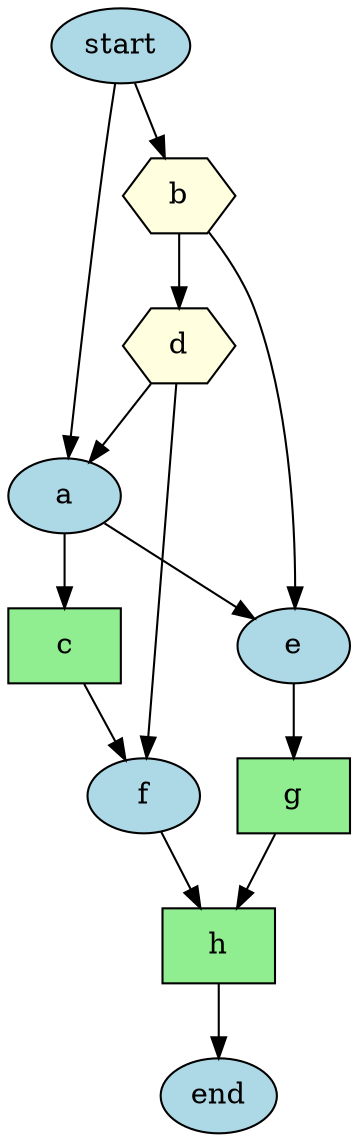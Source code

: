 // Runbook for complex
digraph complex {
	start [label=start fillcolor=lightblue shape=ellipse style=filled]
	a [label=a fillcolor=lightblue shape=ellipse style=filled]
	b [label=b fillcolor=lightyellow shape=hexagon style=filled]
	c [label=c fillcolor=lightgreen shape=box style=filled]
	d [label=d fillcolor=lightyellow shape=hexagon style=filled]
	e [label=e fillcolor=lightblue shape=ellipse style=filled]
	f [label=f fillcolor=lightblue shape=ellipse style=filled]
	g [label=g fillcolor=lightgreen shape=box style=filled]
	h [label=h fillcolor=lightgreen shape=box style=filled]
	end [label=end fillcolor=lightblue shape=ellipse style=filled]
	start -> a
	d -> a
	start -> b
	a -> c
	b -> d
	a -> e
	b -> e
	c -> f
	d -> f
	e -> g
	f -> h
	g -> h
	h -> end
}

